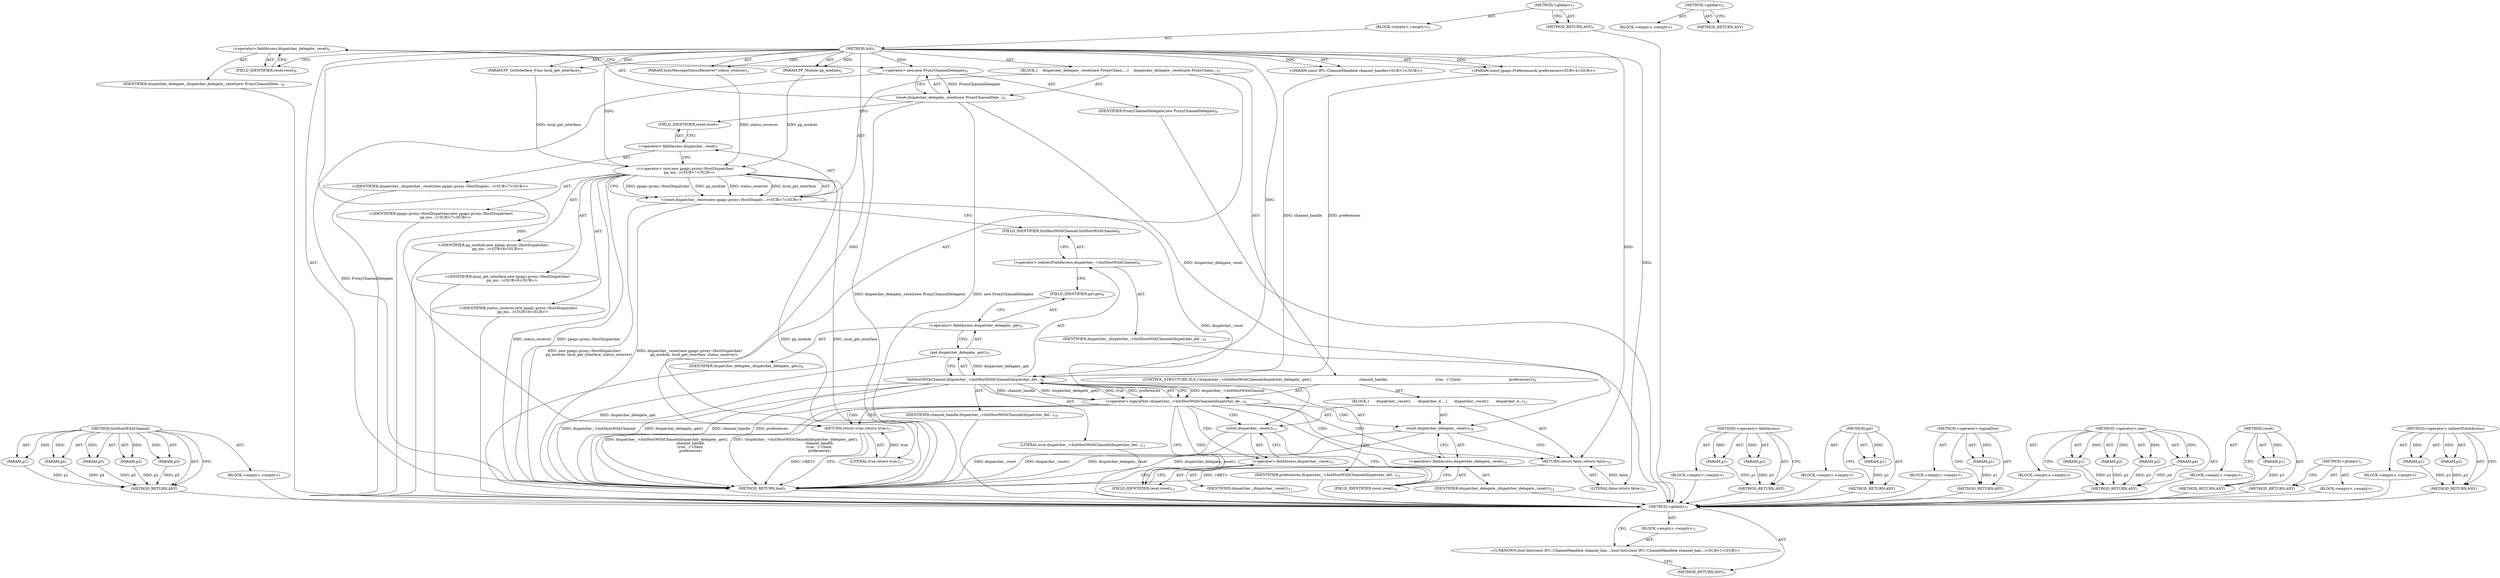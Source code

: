 digraph "&lt;global&gt;" {
vulnerable_107 [label=<(METHOD,InitHostWithChannel)>];
vulnerable_108 [label=<(PARAM,p1)>];
vulnerable_109 [label=<(PARAM,p2)>];
vulnerable_110 [label=<(PARAM,p3)>];
vulnerable_111 [label=<(PARAM,p4)>];
vulnerable_112 [label=<(PARAM,p5)>];
vulnerable_113 [label=<(BLOCK,&lt;empty&gt;,&lt;empty&gt;)>];
vulnerable_114 [label=<(METHOD_RETURN,ANY)>];
vulnerable_6 [label=<(METHOD,&lt;global&gt;)<SUB>1</SUB>>];
vulnerable_7 [label=<(BLOCK,&lt;empty&gt;,&lt;empty&gt;)<SUB>1</SUB>>];
vulnerable_8 [label=<(METHOD,Init)<SUB>1</SUB>>];
vulnerable_9 [label="<(PARAM,const IPC::ChannelHandle&amp; channel_handle)<SUB>1</SUB>>"];
vulnerable_10 [label=<(PARAM,PP_Module pp_module)<SUB>2</SUB>>];
vulnerable_11 [label=<(PARAM,PP_GetInterface_Func local_get_interface)<SUB>3</SUB>>];
vulnerable_12 [label="<(PARAM,const ppapi::Preferences&amp; preferences)<SUB>4</SUB>>"];
vulnerable_13 [label=<(PARAM,SyncMessageStatusReceiver* status_receiver)<SUB>5</SUB>>];
vulnerable_14 [label=<(BLOCK,{
    dispatcher_delegate_.reset(new ProxyChann...,{
    dispatcher_delegate_.reset(new ProxyChann...)<SUB>5</SUB>>];
vulnerable_15 [label=<(reset,dispatcher_delegate_.reset(new ProxyChannelDele...)<SUB>6</SUB>>];
vulnerable_16 [label=<(&lt;operator&gt;.fieldAccess,dispatcher_delegate_.reset)<SUB>6</SUB>>];
vulnerable_17 [label=<(IDENTIFIER,dispatcher_delegate_,dispatcher_delegate_.reset(new ProxyChannelDele...)<SUB>6</SUB>>];
vulnerable_18 [label=<(FIELD_IDENTIFIER,reset,reset)<SUB>6</SUB>>];
vulnerable_19 [label=<(&lt;operator&gt;.new,new ProxyChannelDelegate)<SUB>6</SUB>>];
vulnerable_20 [label=<(IDENTIFIER,ProxyChannelDelegate,new ProxyChannelDelegate)<SUB>6</SUB>>];
vulnerable_21 [label="<(reset,dispatcher_.reset(new ppapi::proxy::HostDispatc...)<SUB>7</SUB>>"];
vulnerable_22 [label=<(&lt;operator&gt;.fieldAccess,dispatcher_.reset)<SUB>7</SUB>>];
vulnerable_23 [label="<(IDENTIFIER,dispatcher_,dispatcher_.reset(new ppapi::proxy::HostDispatc...)<SUB>7</SUB>>"];
vulnerable_24 [label=<(FIELD_IDENTIFIER,reset,reset)<SUB>7</SUB>>];
vulnerable_25 [label="<(&lt;operator&gt;.new,new ppapi::proxy::HostDispatcher(
        pp_mo...)<SUB>7</SUB>>"];
vulnerable_26 [label="<(IDENTIFIER,ppapi::proxy::HostDispatcher,new ppapi::proxy::HostDispatcher(
        pp_mo...)<SUB>7</SUB>>"];
vulnerable_27 [label="<(IDENTIFIER,pp_module,new ppapi::proxy::HostDispatcher(
        pp_mo...)<SUB>8</SUB>>"];
vulnerable_28 [label="<(IDENTIFIER,local_get_interface,new ppapi::proxy::HostDispatcher(
        pp_mo...)<SUB>8</SUB>>"];
vulnerable_29 [label="<(IDENTIFIER,status_receiver,new ppapi::proxy::HostDispatcher(
        pp_mo...)<SUB>8</SUB>>"];
vulnerable_30 [label=<(CONTROL_STRUCTURE,IF,if (!dispatcher_-&gt;InitHostWithChannel(dispatcher_delegate_.get(),
                                          channel_handle,
                                          true,  // Client.
                                          preferences)))<SUB>9</SUB>>];
vulnerable_31 [label=<(&lt;operator&gt;.logicalNot,!dispatcher_-&gt;InitHostWithChannel(dispatcher_de...)<SUB>9</SUB>>];
vulnerable_32 [label=<(InitHostWithChannel,dispatcher_-&gt;InitHostWithChannel(dispatcher_del...)<SUB>9</SUB>>];
vulnerable_33 [label=<(&lt;operator&gt;.indirectFieldAccess,dispatcher_-&gt;InitHostWithChannel)<SUB>9</SUB>>];
vulnerable_34 [label=<(IDENTIFIER,dispatcher_,dispatcher_-&gt;InitHostWithChannel(dispatcher_del...)<SUB>9</SUB>>];
vulnerable_35 [label=<(FIELD_IDENTIFIER,InitHostWithChannel,InitHostWithChannel)<SUB>9</SUB>>];
vulnerable_36 [label=<(get,dispatcher_delegate_.get())<SUB>9</SUB>>];
vulnerable_37 [label=<(&lt;operator&gt;.fieldAccess,dispatcher_delegate_.get)<SUB>9</SUB>>];
vulnerable_38 [label=<(IDENTIFIER,dispatcher_delegate_,dispatcher_delegate_.get())<SUB>9</SUB>>];
vulnerable_39 [label=<(FIELD_IDENTIFIER,get,get)<SUB>9</SUB>>];
vulnerable_40 [label=<(IDENTIFIER,channel_handle,dispatcher_-&gt;InitHostWithChannel(dispatcher_del...)<SUB>10</SUB>>];
vulnerable_41 [label=<(LITERAL,true,dispatcher_-&gt;InitHostWithChannel(dispatcher_del...)<SUB>11</SUB>>];
vulnerable_42 [label=<(IDENTIFIER,preferences,dispatcher_-&gt;InitHostWithChannel(dispatcher_del...)<SUB>12</SUB>>];
vulnerable_43 [label=<(BLOCK,{
      dispatcher_.reset();
      dispatcher_d...,{
      dispatcher_.reset();
      dispatcher_d...)<SUB>12</SUB>>];
vulnerable_44 [label=<(reset,dispatcher_.reset())<SUB>13</SUB>>];
vulnerable_45 [label=<(&lt;operator&gt;.fieldAccess,dispatcher_.reset)<SUB>13</SUB>>];
vulnerable_46 [label=<(IDENTIFIER,dispatcher_,dispatcher_.reset())<SUB>13</SUB>>];
vulnerable_47 [label=<(FIELD_IDENTIFIER,reset,reset)<SUB>13</SUB>>];
vulnerable_48 [label=<(reset,dispatcher_delegate_.reset())<SUB>14</SUB>>];
vulnerable_49 [label=<(&lt;operator&gt;.fieldAccess,dispatcher_delegate_.reset)<SUB>14</SUB>>];
vulnerable_50 [label=<(IDENTIFIER,dispatcher_delegate_,dispatcher_delegate_.reset())<SUB>14</SUB>>];
vulnerable_51 [label=<(FIELD_IDENTIFIER,reset,reset)<SUB>14</SUB>>];
vulnerable_52 [label=<(RETURN,return false;,return false;)<SUB>15</SUB>>];
vulnerable_53 [label=<(LITERAL,false,return false;)<SUB>15</SUB>>];
vulnerable_54 [label=<(RETURN,return true;,return true;)<SUB>17</SUB>>];
vulnerable_55 [label=<(LITERAL,true,return true;)<SUB>17</SUB>>];
vulnerable_56 [label=<(METHOD_RETURN,bool)<SUB>1</SUB>>];
vulnerable_58 [label=<(METHOD_RETURN,ANY)<SUB>1</SUB>>];
vulnerable_91 [label=<(METHOD,&lt;operator&gt;.fieldAccess)>];
vulnerable_92 [label=<(PARAM,p1)>];
vulnerable_93 [label=<(PARAM,p2)>];
vulnerable_94 [label=<(BLOCK,&lt;empty&gt;,&lt;empty&gt;)>];
vulnerable_95 [label=<(METHOD_RETURN,ANY)>];
vulnerable_120 [label=<(METHOD,get)>];
vulnerable_121 [label=<(PARAM,p1)>];
vulnerable_122 [label=<(BLOCK,&lt;empty&gt;,&lt;empty&gt;)>];
vulnerable_123 [label=<(METHOD_RETURN,ANY)>];
vulnerable_103 [label=<(METHOD,&lt;operator&gt;.logicalNot)>];
vulnerable_104 [label=<(PARAM,p1)>];
vulnerable_105 [label=<(BLOCK,&lt;empty&gt;,&lt;empty&gt;)>];
vulnerable_106 [label=<(METHOD_RETURN,ANY)>];
vulnerable_96 [label=<(METHOD,&lt;operator&gt;.new)>];
vulnerable_97 [label=<(PARAM,p1)>];
vulnerable_98 [label=<(PARAM,p2)>];
vulnerable_99 [label=<(PARAM,p3)>];
vulnerable_100 [label=<(PARAM,p4)>];
vulnerable_101 [label=<(BLOCK,&lt;empty&gt;,&lt;empty&gt;)>];
vulnerable_102 [label=<(METHOD_RETURN,ANY)>];
vulnerable_87 [label=<(METHOD,reset)>];
vulnerable_88 [label=<(PARAM,p1)>];
vulnerable_89 [label=<(BLOCK,&lt;empty&gt;,&lt;empty&gt;)>];
vulnerable_90 [label=<(METHOD_RETURN,ANY)>];
vulnerable_81 [label=<(METHOD,&lt;global&gt;)<SUB>1</SUB>>];
vulnerable_82 [label=<(BLOCK,&lt;empty&gt;,&lt;empty&gt;)>];
vulnerable_83 [label=<(METHOD_RETURN,ANY)>];
vulnerable_115 [label=<(METHOD,&lt;operator&gt;.indirectFieldAccess)>];
vulnerable_116 [label=<(PARAM,p1)>];
vulnerable_117 [label=<(PARAM,p2)>];
vulnerable_118 [label=<(BLOCK,&lt;empty&gt;,&lt;empty&gt;)>];
vulnerable_119 [label=<(METHOD_RETURN,ANY)>];
fixed_6 [label=<(METHOD,&lt;global&gt;)<SUB>1</SUB>>];
fixed_7 [label=<(BLOCK,&lt;empty&gt;,&lt;empty&gt;)<SUB>1</SUB>>];
fixed_8 [label="<(UNKNOWN,bool Init(const IPC::ChannelHandle&amp; channel_han...,bool Init(const IPC::ChannelHandle&amp; channel_han...)<SUB>1</SUB>>"];
fixed_9 [label=<(METHOD_RETURN,ANY)<SUB>1</SUB>>];
fixed_14 [label=<(METHOD,&lt;global&gt;)<SUB>1</SUB>>];
fixed_15 [label=<(BLOCK,&lt;empty&gt;,&lt;empty&gt;)>];
fixed_16 [label=<(METHOD_RETURN,ANY)>];
vulnerable_107 -> vulnerable_108  [key=0, label="AST: "];
vulnerable_107 -> vulnerable_108  [key=1, label="DDG: "];
vulnerable_107 -> vulnerable_113  [key=0, label="AST: "];
vulnerable_107 -> vulnerable_109  [key=0, label="AST: "];
vulnerable_107 -> vulnerable_109  [key=1, label="DDG: "];
vulnerable_107 -> vulnerable_114  [key=0, label="AST: "];
vulnerable_107 -> vulnerable_114  [key=1, label="CFG: "];
vulnerable_107 -> vulnerable_110  [key=0, label="AST: "];
vulnerable_107 -> vulnerable_110  [key=1, label="DDG: "];
vulnerable_107 -> vulnerable_111  [key=0, label="AST: "];
vulnerable_107 -> vulnerable_111  [key=1, label="DDG: "];
vulnerable_107 -> vulnerable_112  [key=0, label="AST: "];
vulnerable_107 -> vulnerable_112  [key=1, label="DDG: "];
vulnerable_108 -> vulnerable_114  [key=0, label="DDG: p1"];
vulnerable_109 -> vulnerable_114  [key=0, label="DDG: p2"];
vulnerable_110 -> vulnerable_114  [key=0, label="DDG: p3"];
vulnerable_111 -> vulnerable_114  [key=0, label="DDG: p4"];
vulnerable_112 -> vulnerable_114  [key=0, label="DDG: p5"];
vulnerable_113 -> fixed_6  [key=0];
vulnerable_114 -> fixed_6  [key=0];
vulnerable_6 -> vulnerable_7  [key=0, label="AST: "];
vulnerable_6 -> vulnerable_58  [key=0, label="AST: "];
vulnerable_6 -> vulnerable_58  [key=1, label="CFG: "];
vulnerable_7 -> vulnerable_8  [key=0, label="AST: "];
vulnerable_8 -> vulnerable_9  [key=0, label="AST: "];
vulnerable_8 -> vulnerable_9  [key=1, label="DDG: "];
vulnerable_8 -> vulnerable_10  [key=0, label="AST: "];
vulnerable_8 -> vulnerable_10  [key=1, label="DDG: "];
vulnerable_8 -> vulnerable_11  [key=0, label="AST: "];
vulnerable_8 -> vulnerable_11  [key=1, label="DDG: "];
vulnerable_8 -> vulnerable_12  [key=0, label="AST: "];
vulnerable_8 -> vulnerable_12  [key=1, label="DDG: "];
vulnerable_8 -> vulnerable_13  [key=0, label="AST: "];
vulnerable_8 -> vulnerable_13  [key=1, label="DDG: "];
vulnerable_8 -> vulnerable_14  [key=0, label="AST: "];
vulnerable_8 -> vulnerable_56  [key=0, label="AST: "];
vulnerable_8 -> vulnerable_18  [key=0, label="CFG: "];
vulnerable_8 -> vulnerable_54  [key=0, label="DDG: "];
vulnerable_8 -> vulnerable_55  [key=0, label="DDG: "];
vulnerable_8 -> vulnerable_19  [key=0, label="DDG: "];
vulnerable_8 -> vulnerable_25  [key=0, label="DDG: "];
vulnerable_8 -> vulnerable_52  [key=0, label="DDG: "];
vulnerable_8 -> vulnerable_32  [key=0, label="DDG: "];
vulnerable_8 -> vulnerable_53  [key=0, label="DDG: "];
vulnerable_9 -> vulnerable_32  [key=0, label="DDG: channel_handle"];
vulnerable_10 -> vulnerable_25  [key=0, label="DDG: pp_module"];
vulnerable_11 -> vulnerable_25  [key=0, label="DDG: local_get_interface"];
vulnerable_12 -> vulnerable_32  [key=0, label="DDG: preferences"];
vulnerable_13 -> vulnerable_25  [key=0, label="DDG: status_receiver"];
vulnerable_14 -> vulnerable_15  [key=0, label="AST: "];
vulnerable_14 -> vulnerable_21  [key=0, label="AST: "];
vulnerable_14 -> vulnerable_30  [key=0, label="AST: "];
vulnerable_14 -> vulnerable_54  [key=0, label="AST: "];
vulnerable_15 -> vulnerable_16  [key=0, label="AST: "];
vulnerable_15 -> vulnerable_19  [key=0, label="AST: "];
vulnerable_15 -> vulnerable_24  [key=0, label="CFG: "];
vulnerable_15 -> vulnerable_56  [key=0, label="DDG: new ProxyChannelDelegate"];
vulnerable_15 -> vulnerable_56  [key=1, label="DDG: dispatcher_delegate_.reset(new ProxyChannelDelegate)"];
vulnerable_15 -> vulnerable_48  [key=0, label="DDG: dispatcher_delegate_.reset"];
vulnerable_16 -> vulnerable_17  [key=0, label="AST: "];
vulnerable_16 -> vulnerable_18  [key=0, label="AST: "];
vulnerable_16 -> vulnerable_19  [key=0, label="CFG: "];
vulnerable_17 -> fixed_6  [key=0];
vulnerable_18 -> vulnerable_16  [key=0, label="CFG: "];
vulnerable_19 -> vulnerable_20  [key=0, label="AST: "];
vulnerable_19 -> vulnerable_15  [key=0, label="CFG: "];
vulnerable_19 -> vulnerable_15  [key=1, label="DDG: ProxyChannelDelegate"];
vulnerable_19 -> vulnerable_56  [key=0, label="DDG: ProxyChannelDelegate"];
vulnerable_20 -> fixed_6  [key=0];
vulnerable_21 -> vulnerable_22  [key=0, label="AST: "];
vulnerable_21 -> vulnerable_25  [key=0, label="AST: "];
vulnerable_21 -> vulnerable_35  [key=0, label="CFG: "];
vulnerable_21 -> vulnerable_56  [key=0, label="DDG: new ppapi::proxy::HostDispatcher(
        pp_module, local_get_interface, status_receiver)"];
vulnerable_21 -> vulnerable_56  [key=1, label="DDG: dispatcher_.reset(new ppapi::proxy::HostDispatcher(
        pp_module, local_get_interface, status_receiver))"];
vulnerable_21 -> vulnerable_44  [key=0, label="DDG: dispatcher_.reset"];
vulnerable_22 -> vulnerable_23  [key=0, label="AST: "];
vulnerable_22 -> vulnerable_24  [key=0, label="AST: "];
vulnerable_22 -> vulnerable_25  [key=0, label="CFG: "];
vulnerable_23 -> fixed_6  [key=0];
vulnerable_24 -> vulnerable_22  [key=0, label="CFG: "];
vulnerable_25 -> vulnerable_26  [key=0, label="AST: "];
vulnerable_25 -> vulnerable_27  [key=0, label="AST: "];
vulnerable_25 -> vulnerable_28  [key=0, label="AST: "];
vulnerable_25 -> vulnerable_29  [key=0, label="AST: "];
vulnerable_25 -> vulnerable_21  [key=0, label="CFG: "];
vulnerable_25 -> vulnerable_21  [key=1, label="DDG: ppapi::proxy::HostDispatcher"];
vulnerable_25 -> vulnerable_21  [key=2, label="DDG: pp_module"];
vulnerable_25 -> vulnerable_21  [key=3, label="DDG: local_get_interface"];
vulnerable_25 -> vulnerable_21  [key=4, label="DDG: status_receiver"];
vulnerable_25 -> vulnerable_56  [key=0, label="DDG: pp_module"];
vulnerable_25 -> vulnerable_56  [key=1, label="DDG: local_get_interface"];
vulnerable_25 -> vulnerable_56  [key=2, label="DDG: status_receiver"];
vulnerable_25 -> vulnerable_56  [key=3, label="DDG: ppapi::proxy::HostDispatcher"];
vulnerable_26 -> fixed_6  [key=0];
vulnerable_27 -> fixed_6  [key=0];
vulnerable_28 -> fixed_6  [key=0];
vulnerable_29 -> fixed_6  [key=0];
vulnerable_30 -> vulnerable_31  [key=0, label="AST: "];
vulnerable_30 -> vulnerable_43  [key=0, label="AST: "];
vulnerable_31 -> vulnerable_32  [key=0, label="AST: "];
vulnerable_31 -> vulnerable_47  [key=0, label="CFG: "];
vulnerable_31 -> vulnerable_47  [key=1, label="CDG: "];
vulnerable_31 -> vulnerable_54  [key=0, label="CFG: "];
vulnerable_31 -> vulnerable_54  [key=1, label="CDG: "];
vulnerable_31 -> vulnerable_56  [key=0, label="DDG: dispatcher_-&gt;InitHostWithChannel(dispatcher_delegate_.get(),
                                          channel_handle,
                                          true,  // Client.
                                          preferences)"];
vulnerable_31 -> vulnerable_56  [key=1, label="DDG: !dispatcher_-&gt;InitHostWithChannel(dispatcher_delegate_.get(),
                                          channel_handle,
                                          true,  // Client.
                                          preferences)"];
vulnerable_31 -> vulnerable_48  [key=0, label="CDG: "];
vulnerable_31 -> vulnerable_49  [key=0, label="CDG: "];
vulnerable_31 -> vulnerable_51  [key=0, label="CDG: "];
vulnerable_31 -> vulnerable_44  [key=0, label="CDG: "];
vulnerable_31 -> vulnerable_52  [key=0, label="CDG: "];
vulnerable_31 -> vulnerable_45  [key=0, label="CDG: "];
vulnerable_32 -> vulnerable_33  [key=0, label="AST: "];
vulnerable_32 -> vulnerable_36  [key=0, label="AST: "];
vulnerable_32 -> vulnerable_40  [key=0, label="AST: "];
vulnerable_32 -> vulnerable_41  [key=0, label="AST: "];
vulnerable_32 -> vulnerable_42  [key=0, label="AST: "];
vulnerable_32 -> vulnerable_31  [key=0, label="CFG: "];
vulnerable_32 -> vulnerable_31  [key=1, label="DDG: dispatcher_-&gt;InitHostWithChannel"];
vulnerable_32 -> vulnerable_31  [key=2, label="DDG: channel_handle"];
vulnerable_32 -> vulnerable_31  [key=3, label="DDG: dispatcher_delegate_.get()"];
vulnerable_32 -> vulnerable_31  [key=4, label="DDG: true"];
vulnerable_32 -> vulnerable_31  [key=5, label="DDG: preferences"];
vulnerable_32 -> vulnerable_56  [key=0, label="DDG: dispatcher_-&gt;InitHostWithChannel"];
vulnerable_32 -> vulnerable_56  [key=1, label="DDG: dispatcher_delegate_.get()"];
vulnerable_32 -> vulnerable_56  [key=2, label="DDG: channel_handle"];
vulnerable_32 -> vulnerable_56  [key=3, label="DDG: preferences"];
vulnerable_33 -> vulnerable_34  [key=0, label="AST: "];
vulnerable_33 -> vulnerable_35  [key=0, label="AST: "];
vulnerable_33 -> vulnerable_39  [key=0, label="CFG: "];
vulnerable_34 -> fixed_6  [key=0];
vulnerable_35 -> vulnerable_33  [key=0, label="CFG: "];
vulnerable_36 -> vulnerable_37  [key=0, label="AST: "];
vulnerable_36 -> vulnerable_32  [key=0, label="CFG: "];
vulnerable_36 -> vulnerable_32  [key=1, label="DDG: dispatcher_delegate_.get"];
vulnerable_36 -> vulnerable_56  [key=0, label="DDG: dispatcher_delegate_.get"];
vulnerable_37 -> vulnerable_38  [key=0, label="AST: "];
vulnerable_37 -> vulnerable_39  [key=0, label="AST: "];
vulnerable_37 -> vulnerable_36  [key=0, label="CFG: "];
vulnerable_38 -> fixed_6  [key=0];
vulnerable_39 -> vulnerable_37  [key=0, label="CFG: "];
vulnerable_40 -> fixed_6  [key=0];
vulnerable_41 -> fixed_6  [key=0];
vulnerable_42 -> fixed_6  [key=0];
vulnerable_43 -> vulnerable_44  [key=0, label="AST: "];
vulnerable_43 -> vulnerable_48  [key=0, label="AST: "];
vulnerable_43 -> vulnerable_52  [key=0, label="AST: "];
vulnerable_44 -> vulnerable_45  [key=0, label="AST: "];
vulnerable_44 -> vulnerable_51  [key=0, label="CFG: "];
vulnerable_44 -> vulnerable_56  [key=0, label="DDG: dispatcher_.reset"];
vulnerable_44 -> vulnerable_56  [key=1, label="DDG: dispatcher_.reset()"];
vulnerable_45 -> vulnerable_46  [key=0, label="AST: "];
vulnerable_45 -> vulnerable_47  [key=0, label="AST: "];
vulnerable_45 -> vulnerable_44  [key=0, label="CFG: "];
vulnerable_46 -> fixed_6  [key=0];
vulnerable_47 -> vulnerable_45  [key=0, label="CFG: "];
vulnerable_48 -> vulnerable_49  [key=0, label="AST: "];
vulnerable_48 -> vulnerable_52  [key=0, label="CFG: "];
vulnerable_48 -> vulnerable_56  [key=0, label="DDG: dispatcher_delegate_.reset"];
vulnerable_48 -> vulnerable_56  [key=1, label="DDG: dispatcher_delegate_.reset()"];
vulnerable_49 -> vulnerable_50  [key=0, label="AST: "];
vulnerable_49 -> vulnerable_51  [key=0, label="AST: "];
vulnerable_49 -> vulnerable_48  [key=0, label="CFG: "];
vulnerable_50 -> fixed_6  [key=0];
vulnerable_51 -> vulnerable_49  [key=0, label="CFG: "];
vulnerable_52 -> vulnerable_53  [key=0, label="AST: "];
vulnerable_52 -> vulnerable_56  [key=0, label="CFG: "];
vulnerable_52 -> vulnerable_56  [key=1, label="DDG: &lt;RET&gt;"];
vulnerable_53 -> vulnerable_52  [key=0, label="DDG: false"];
vulnerable_54 -> vulnerable_55  [key=0, label="AST: "];
vulnerable_54 -> vulnerable_56  [key=0, label="CFG: "];
vulnerable_54 -> vulnerable_56  [key=1, label="DDG: &lt;RET&gt;"];
vulnerable_55 -> vulnerable_54  [key=0, label="DDG: true"];
vulnerable_56 -> fixed_6  [key=0];
vulnerable_58 -> fixed_6  [key=0];
vulnerable_91 -> vulnerable_92  [key=0, label="AST: "];
vulnerable_91 -> vulnerable_92  [key=1, label="DDG: "];
vulnerable_91 -> vulnerable_94  [key=0, label="AST: "];
vulnerable_91 -> vulnerable_93  [key=0, label="AST: "];
vulnerable_91 -> vulnerable_93  [key=1, label="DDG: "];
vulnerable_91 -> vulnerable_95  [key=0, label="AST: "];
vulnerable_91 -> vulnerable_95  [key=1, label="CFG: "];
vulnerable_92 -> vulnerable_95  [key=0, label="DDG: p1"];
vulnerable_93 -> vulnerable_95  [key=0, label="DDG: p2"];
vulnerable_94 -> fixed_6  [key=0];
vulnerable_95 -> fixed_6  [key=0];
vulnerable_120 -> vulnerable_121  [key=0, label="AST: "];
vulnerable_120 -> vulnerable_121  [key=1, label="DDG: "];
vulnerable_120 -> vulnerable_122  [key=0, label="AST: "];
vulnerable_120 -> vulnerable_123  [key=0, label="AST: "];
vulnerable_120 -> vulnerable_123  [key=1, label="CFG: "];
vulnerable_121 -> vulnerable_123  [key=0, label="DDG: p1"];
vulnerable_122 -> fixed_6  [key=0];
vulnerable_123 -> fixed_6  [key=0];
vulnerable_103 -> vulnerable_104  [key=0, label="AST: "];
vulnerable_103 -> vulnerable_104  [key=1, label="DDG: "];
vulnerable_103 -> vulnerable_105  [key=0, label="AST: "];
vulnerable_103 -> vulnerable_106  [key=0, label="AST: "];
vulnerable_103 -> vulnerable_106  [key=1, label="CFG: "];
vulnerable_104 -> vulnerable_106  [key=0, label="DDG: p1"];
vulnerable_105 -> fixed_6  [key=0];
vulnerable_106 -> fixed_6  [key=0];
vulnerable_96 -> vulnerable_97  [key=0, label="AST: "];
vulnerable_96 -> vulnerable_97  [key=1, label="DDG: "];
vulnerable_96 -> vulnerable_101  [key=0, label="AST: "];
vulnerable_96 -> vulnerable_98  [key=0, label="AST: "];
vulnerable_96 -> vulnerable_98  [key=1, label="DDG: "];
vulnerable_96 -> vulnerable_102  [key=0, label="AST: "];
vulnerable_96 -> vulnerable_102  [key=1, label="CFG: "];
vulnerable_96 -> vulnerable_99  [key=0, label="AST: "];
vulnerable_96 -> vulnerable_99  [key=1, label="DDG: "];
vulnerable_96 -> vulnerable_100  [key=0, label="AST: "];
vulnerable_96 -> vulnerable_100  [key=1, label="DDG: "];
vulnerable_97 -> vulnerable_102  [key=0, label="DDG: p1"];
vulnerable_98 -> vulnerable_102  [key=0, label="DDG: p2"];
vulnerable_99 -> vulnerable_102  [key=0, label="DDG: p3"];
vulnerable_100 -> vulnerable_102  [key=0, label="DDG: p4"];
vulnerable_101 -> fixed_6  [key=0];
vulnerable_102 -> fixed_6  [key=0];
vulnerable_87 -> vulnerable_88  [key=0, label="AST: "];
vulnerable_87 -> vulnerable_88  [key=1, label="DDG: "];
vulnerable_87 -> vulnerable_89  [key=0, label="AST: "];
vulnerable_87 -> vulnerable_90  [key=0, label="AST: "];
vulnerable_87 -> vulnerable_90  [key=1, label="CFG: "];
vulnerable_88 -> vulnerable_90  [key=0, label="DDG: p1"];
vulnerable_89 -> fixed_6  [key=0];
vulnerable_90 -> fixed_6  [key=0];
vulnerable_81 -> vulnerable_82  [key=0, label="AST: "];
vulnerable_81 -> vulnerable_83  [key=0, label="AST: "];
vulnerable_81 -> vulnerable_83  [key=1, label="CFG: "];
vulnerable_82 -> fixed_6  [key=0];
vulnerable_83 -> fixed_6  [key=0];
vulnerable_115 -> vulnerable_116  [key=0, label="AST: "];
vulnerable_115 -> vulnerable_116  [key=1, label="DDG: "];
vulnerable_115 -> vulnerable_118  [key=0, label="AST: "];
vulnerable_115 -> vulnerable_117  [key=0, label="AST: "];
vulnerable_115 -> vulnerable_117  [key=1, label="DDG: "];
vulnerable_115 -> vulnerable_119  [key=0, label="AST: "];
vulnerable_115 -> vulnerable_119  [key=1, label="CFG: "];
vulnerable_116 -> vulnerable_119  [key=0, label="DDG: p1"];
vulnerable_117 -> vulnerable_119  [key=0, label="DDG: p2"];
vulnerable_118 -> fixed_6  [key=0];
vulnerable_119 -> fixed_6  [key=0];
fixed_6 -> fixed_7  [key=0, label="AST: "];
fixed_6 -> fixed_9  [key=0, label="AST: "];
fixed_6 -> fixed_8  [key=0, label="CFG: "];
fixed_7 -> fixed_8  [key=0, label="AST: "];
fixed_8 -> fixed_9  [key=0, label="CFG: "];
fixed_14 -> fixed_15  [key=0, label="AST: "];
fixed_14 -> fixed_16  [key=0, label="AST: "];
fixed_14 -> fixed_16  [key=1, label="CFG: "];
}

